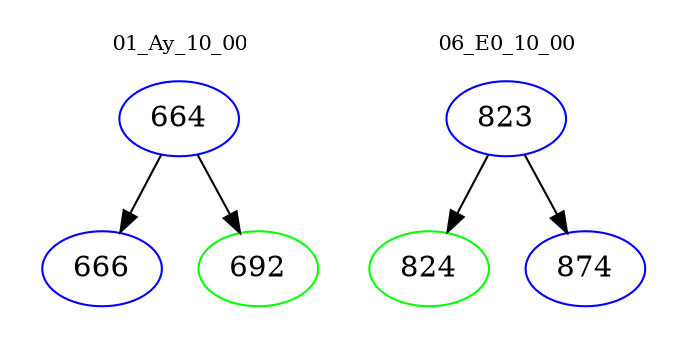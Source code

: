 digraph{
subgraph cluster_0 {
color = white
label = "01_Ay_10_00";
fontsize=10;
T0_664 [label="664", color="blue"]
T0_664 -> T0_666 [color="black"]
T0_666 [label="666", color="blue"]
T0_664 -> T0_692 [color="black"]
T0_692 [label="692", color="green"]
}
subgraph cluster_1 {
color = white
label = "06_E0_10_00";
fontsize=10;
T1_823 [label="823", color="blue"]
T1_823 -> T1_824 [color="black"]
T1_824 [label="824", color="green"]
T1_823 -> T1_874 [color="black"]
T1_874 [label="874", color="blue"]
}
}

